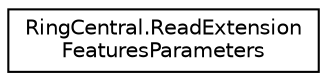 digraph "Graphical Class Hierarchy"
{
 // LATEX_PDF_SIZE
  edge [fontname="Helvetica",fontsize="10",labelfontname="Helvetica",labelfontsize="10"];
  node [fontname="Helvetica",fontsize="10",shape=record];
  rankdir="LR";
  Node0 [label="RingCentral.ReadExtension\lFeaturesParameters",height=0.2,width=0.4,color="black", fillcolor="white", style="filled",URL="$classRingCentral_1_1ReadExtensionFeaturesParameters.html",tooltip="Query parameters for operation readExtensionFeatures"];
}
